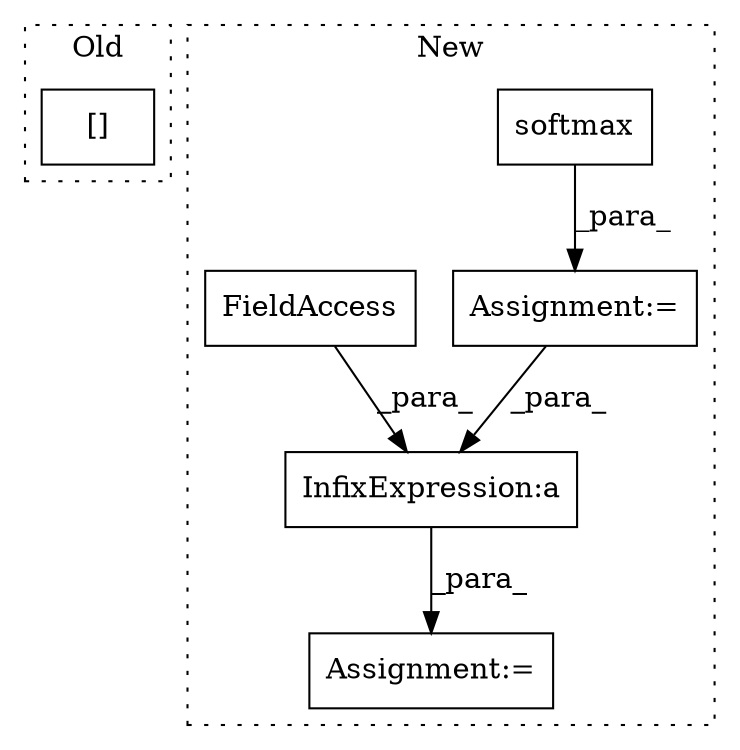digraph G {
subgraph cluster0 {
1 [label="[]" a="2" s="2942,3027" l="35,2" shape="box"];
label = "Old";
style="dotted";
}
subgraph cluster1 {
2 [label="softmax" a="32" s="4943,4964" l="8,1" shape="box"];
3 [label="Assignment:=" a="7" s="4996" l="2" shape="box"];
4 [label="Assignment:=" a="7" s="4926" l="1" shape="box"];
5 [label="InfixExpression:a" a="27" s="5026" l="3" shape="box"];
6 [label="FieldAccess" a="22" s="4999" l="27" shape="box"];
label = "New";
style="dotted";
}
2 -> 4 [label="_para_"];
4 -> 5 [label="_para_"];
5 -> 3 [label="_para_"];
6 -> 5 [label="_para_"];
}
